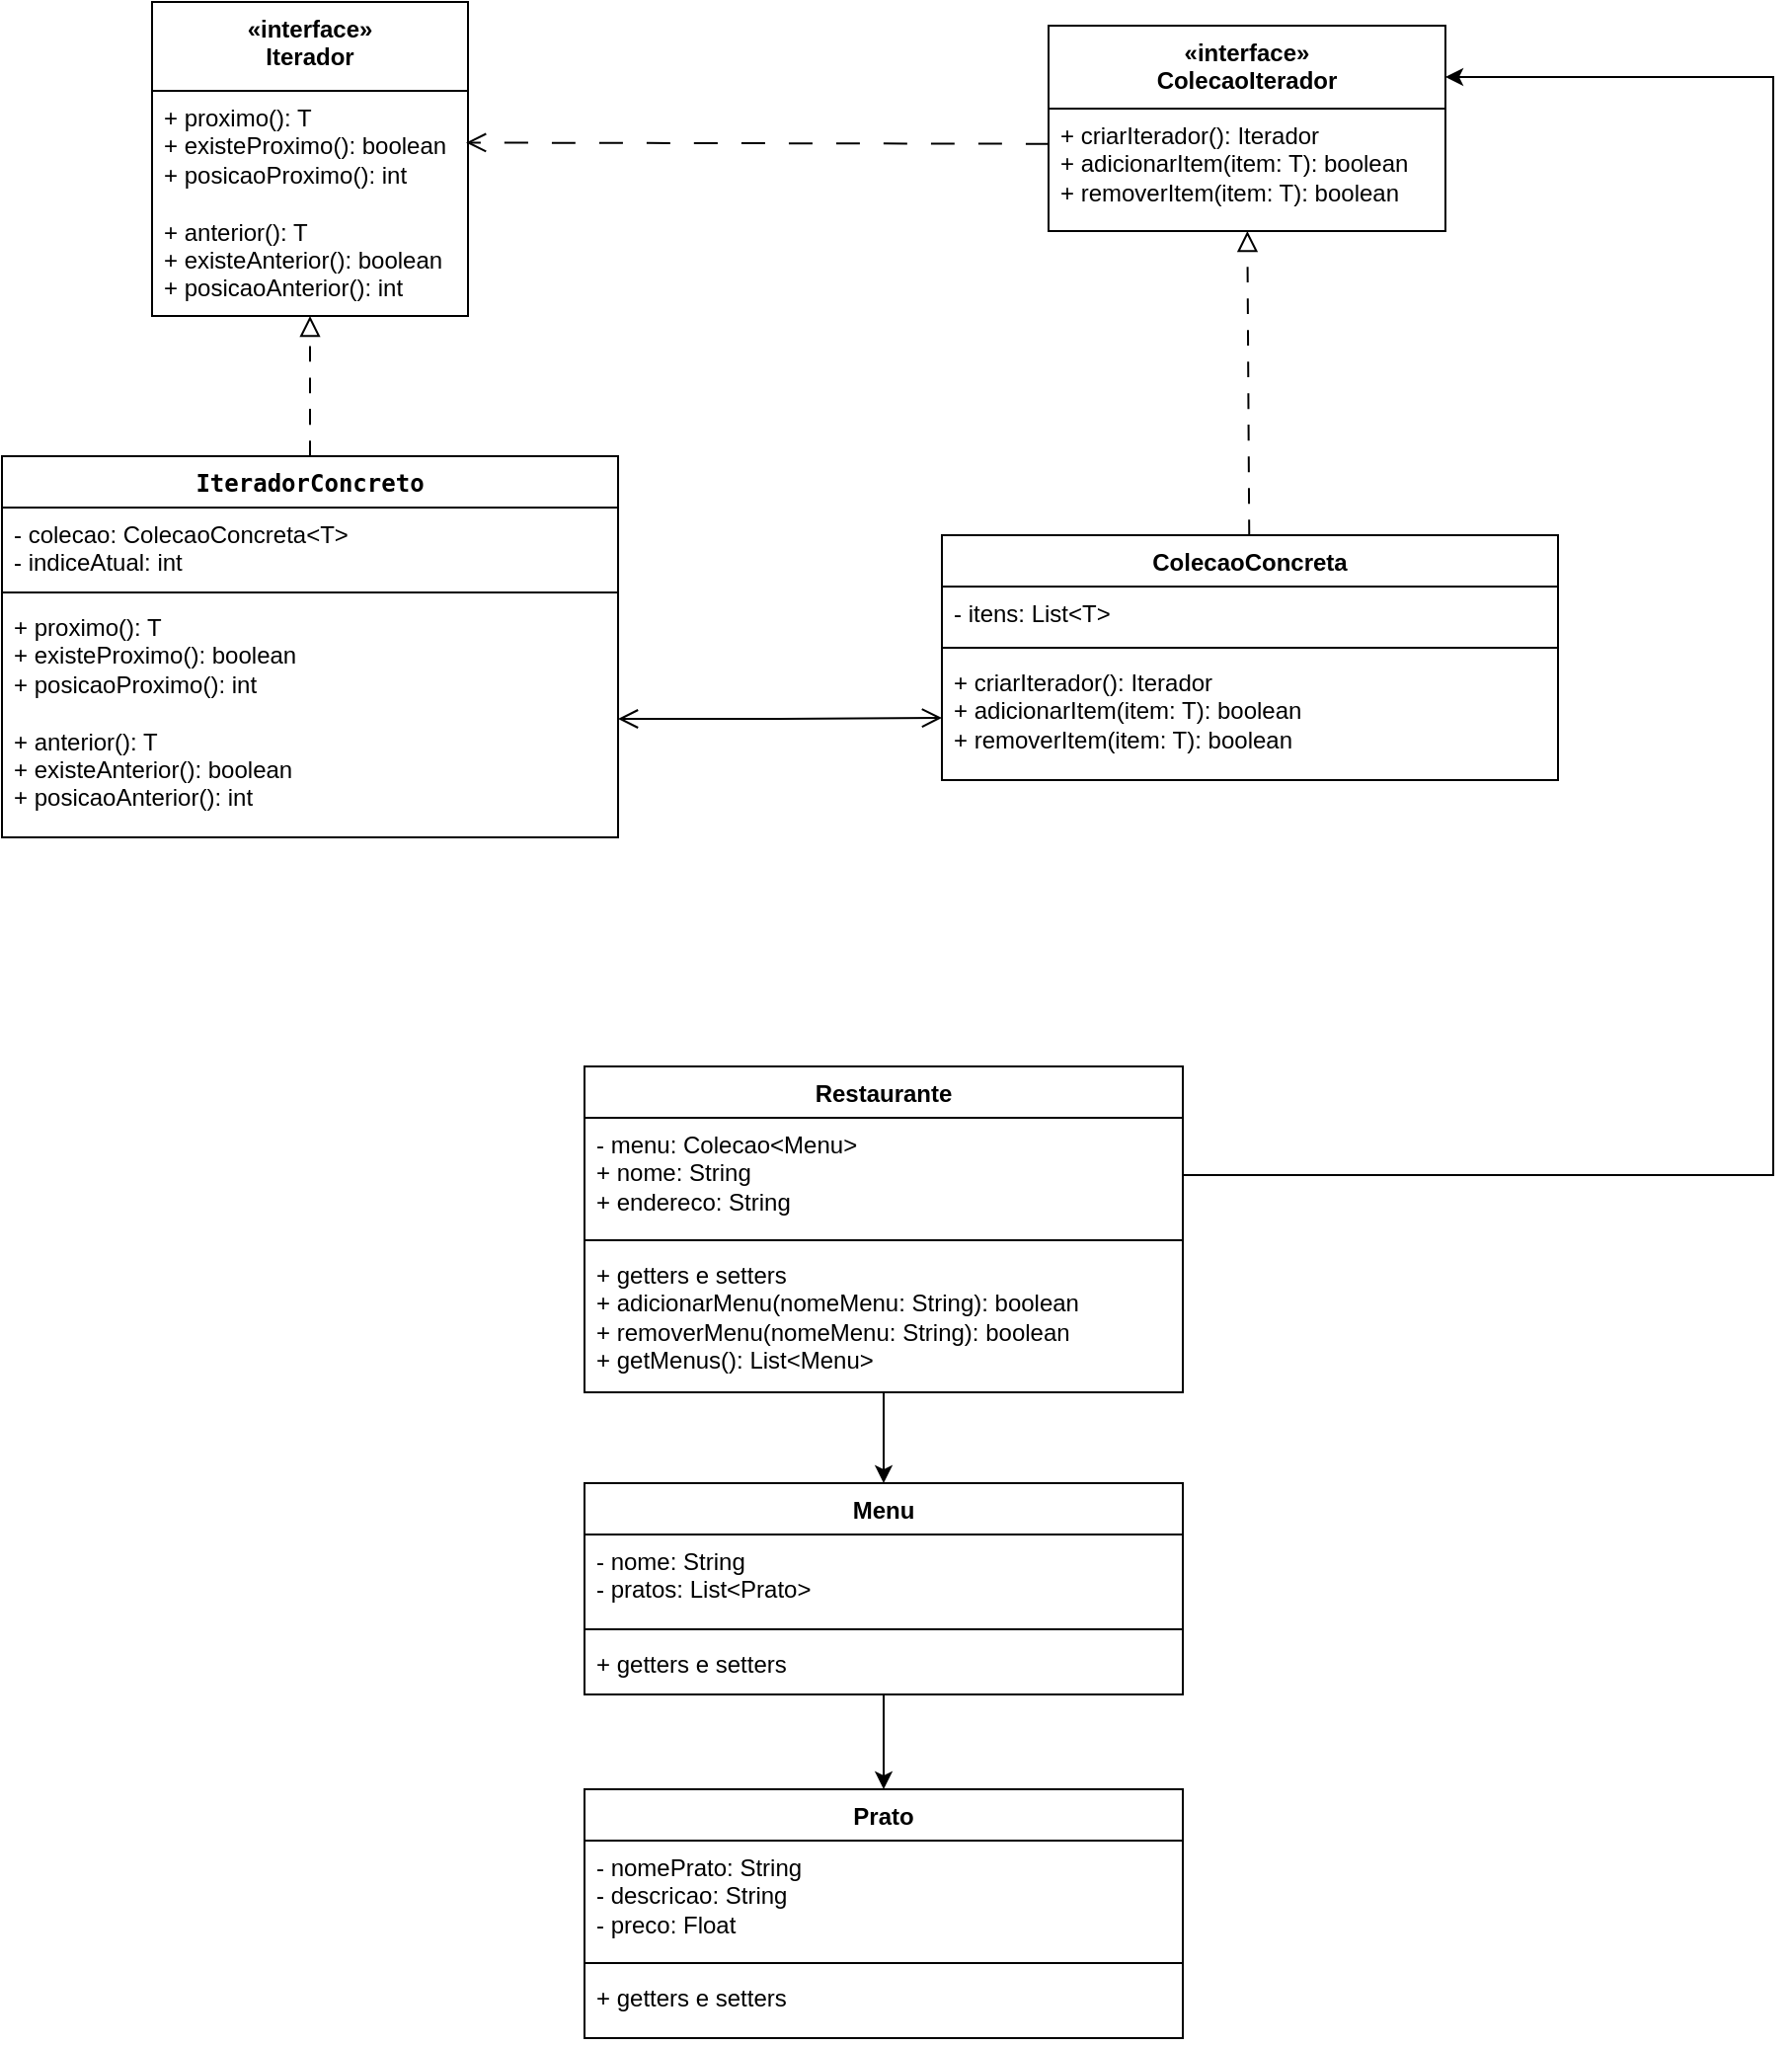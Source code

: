 <?xml version="1.0" encoding="UTF-8"?>
<mxfile version="25.0.3">
  <diagram name="Página-1" id="2hmf6Ge8xHbBmtAknOEL">
    <mxGraphModel dx="3268" dy="2294" grid="0" gridSize="10" guides="1" tooltips="1" connect="1" arrows="1" fold="1" page="0" pageScale="1" pageWidth="827" pageHeight="1169" math="0" shadow="0">
      <root>
        <mxCell id="0" />
        <mxCell id="1" parent="0" />
        <mxCell id="2" value="&lt;div&gt;«interface»&lt;/div&gt;&lt;div&gt;Iterador&lt;br&gt;&lt;/div&gt;" style="swimlane;fontStyle=1;align=center;verticalAlign=top;childLayout=stackLayout;horizontal=1;startSize=45;horizontalStack=0;resizeParent=1;resizeParentMax=0;resizeLast=0;collapsible=1;marginBottom=0;whiteSpace=wrap;html=1;" vertex="1" parent="1">
          <mxGeometry x="-278" y="-602" width="160" height="159" as="geometry" />
        </mxCell>
        <mxCell id="3" value="&lt;div&gt;+ proximo(): T&lt;br&gt;&lt;/div&gt;&lt;div&gt;+ existeProximo(): boolean&lt;/div&gt;&lt;div&gt;+ posicaoProximo(): int&lt;/div&gt;&lt;div&gt;&lt;br&gt;&lt;/div&gt;&lt;div&gt;+ anterior(): T&lt;br&gt;+ existeAnterior(): boolean&lt;/div&gt;&lt;div&gt;+ posicaoAnterior(): int&lt;br&gt;&lt;/div&gt;" style="text;strokeColor=none;fillColor=none;align=left;verticalAlign=top;spacingLeft=4;spacingRight=4;overflow=hidden;rotatable=0;points=[[0,0.5],[1,0.5]];portConstraint=eastwest;whiteSpace=wrap;html=1;" vertex="1" parent="2">
          <mxGeometry y="45" width="160" height="114" as="geometry" />
        </mxCell>
        <mxCell id="4" style="edgeStyle=orthogonalEdgeStyle;rounded=0;orthogonalLoop=1;jettySize=auto;html=1;entryX=0.5;entryY=0;entryDx=0;entryDy=0;" edge="1" source="5" target="28" parent="1">
          <mxGeometry relative="1" as="geometry" />
        </mxCell>
        <mxCell id="5" value="Restaurante" style="swimlane;fontStyle=1;align=center;verticalAlign=top;childLayout=stackLayout;horizontal=1;startSize=26;horizontalStack=0;resizeParent=1;resizeParentMax=0;resizeLast=0;collapsible=1;marginBottom=0;whiteSpace=wrap;html=1;" vertex="1" parent="1">
          <mxGeometry x="-59" y="-63" width="303" height="165" as="geometry" />
        </mxCell>
        <mxCell id="6" value="&lt;div&gt;- menu:&amp;nbsp;Colecao&amp;lt;Menu&amp;gt;&lt;/div&gt;&lt;div&gt;+ nome: String&lt;br&gt;&lt;/div&gt;&lt;div&gt;+ endereco: String&lt;br&gt;&lt;/div&gt;" style="text;strokeColor=none;fillColor=none;align=left;verticalAlign=top;spacingLeft=4;spacingRight=4;overflow=hidden;rotatable=0;points=[[0,0.5],[1,0.5]];portConstraint=eastwest;whiteSpace=wrap;html=1;" vertex="1" parent="5">
          <mxGeometry y="26" width="303" height="58" as="geometry" />
        </mxCell>
        <mxCell id="7" value="" style="line;strokeWidth=1;fillColor=none;align=left;verticalAlign=middle;spacingTop=-1;spacingLeft=3;spacingRight=3;rotatable=0;labelPosition=right;points=[];portConstraint=eastwest;strokeColor=inherit;" vertex="1" parent="5">
          <mxGeometry y="84" width="303" height="8" as="geometry" />
        </mxCell>
        <mxCell id="8" value="&lt;div&gt;&lt;code&gt;&lt;/code&gt;&lt;span class=&quot;hljs-operator&quot;&gt;+ getters e setters&lt;br&gt;&lt;/span&gt;&lt;/div&gt;&lt;div&gt;&lt;span class=&quot;hljs-operator&quot;&gt;+&lt;/span&gt; adicionarMenu(nomeMenu: String): boolean&lt;br&gt;&lt;/div&gt;&lt;div&gt;&lt;span class=&quot;hljs-operator&quot;&gt;+&lt;/span&gt; removerMenu(nomeMenu: String): &lt;span class=&quot;hljs-type&quot;&gt;boolean&lt;/span&gt;&lt;/div&gt;&lt;div&gt;&lt;span class=&quot;hljs-operator&quot;&gt;+&lt;/span&gt; getMenus():&amp;nbsp;List&amp;lt;Menu&amp;gt;&lt;/div&gt;&lt;div&gt;&lt;br&gt;&lt;/div&gt;&lt;div&gt;&lt;br&gt;&lt;/div&gt;" style="text;strokeColor=none;fillColor=none;align=left;verticalAlign=top;spacingLeft=4;spacingRight=4;overflow=hidden;rotatable=0;points=[[0,0.5],[1,0.5]];portConstraint=eastwest;whiteSpace=wrap;html=1;" vertex="1" parent="5">
          <mxGeometry y="92" width="303" height="73" as="geometry" />
        </mxCell>
        <mxCell id="9" value="&lt;div&gt;&lt;div&gt;«interface»&lt;/div&gt;&lt;/div&gt;&lt;div&gt;ColecaoIterador&lt;/div&gt;" style="swimlane;fontStyle=1;align=center;verticalAlign=top;childLayout=stackLayout;horizontal=1;startSize=42;horizontalStack=0;resizeParent=1;resizeParentMax=0;resizeLast=0;collapsible=1;marginBottom=0;whiteSpace=wrap;html=1;" vertex="1" parent="1">
          <mxGeometry x="176" y="-590" width="201" height="104" as="geometry" />
        </mxCell>
        <mxCell id="10" value="&lt;div&gt;+ criarIterador(): Iterador&lt;/div&gt;&lt;div&gt;+ adicionarItem(item: T): boolean&lt;/div&gt;&lt;div&gt;+ removerItem(item: T): boolean&lt;br&gt;&lt;/div&gt;" style="text;strokeColor=none;fillColor=none;align=left;verticalAlign=top;spacingLeft=4;spacingRight=4;overflow=hidden;rotatable=0;points=[[0,0.5],[1,0.5]];portConstraint=eastwest;whiteSpace=wrap;html=1;" vertex="1" parent="9">
          <mxGeometry y="42" width="201" height="62" as="geometry" />
        </mxCell>
        <mxCell id="11" value="" style="endArrow=open;html=1;rounded=0;fontSize=12;startSize=8;endSize=8;curved=1;exitX=0.002;exitY=0.288;exitDx=0;exitDy=0;exitPerimeter=0;entryX=0.994;entryY=0.23;entryDx=0;entryDy=0;entryPerimeter=0;dashed=1;dashPattern=12 12;endFill=0;" edge="1" source="10" target="3" parent="1">
          <mxGeometry width="50" height="50" relative="1" as="geometry">
            <mxPoint x="60" y="-266" as="sourcePoint" />
            <mxPoint x="110" y="-316" as="targetPoint" />
          </mxGeometry>
        </mxCell>
        <mxCell id="12" value="" style="edgeStyle=none;curved=1;rounded=0;orthogonalLoop=1;jettySize=auto;html=1;fontSize=12;startSize=8;endSize=8;startArrow=none;startFill=0;dashed=1;dashPattern=8 8;endArrow=block;endFill=0;" edge="1" source="13" target="3" parent="1">
          <mxGeometry relative="1" as="geometry" />
        </mxCell>
        <mxCell id="13" value="&lt;div&gt;&lt;code&gt;IteradorConcreto&lt;/code&gt;&lt;/div&gt;&lt;div&gt;&lt;code&gt;&lt;/code&gt;&lt;/div&gt;" style="swimlane;fontStyle=1;align=center;verticalAlign=top;childLayout=stackLayout;horizontal=1;startSize=26;horizontalStack=0;resizeParent=1;resizeParentMax=0;resizeLast=0;collapsible=1;marginBottom=0;whiteSpace=wrap;html=1;" vertex="1" parent="1">
          <mxGeometry x="-354" y="-372" width="312" height="193" as="geometry" />
        </mxCell>
        <mxCell id="14" value="&lt;div&gt;- colecao: ColecaoConcreta&amp;lt;T&amp;gt;&lt;/div&gt;&lt;div&gt;- indiceAtual: int&lt;br&gt;&lt;/div&gt;" style="text;strokeColor=none;fillColor=none;align=left;verticalAlign=top;spacingLeft=4;spacingRight=4;overflow=hidden;rotatable=0;points=[[0,0.5],[1,0.5]];portConstraint=eastwest;whiteSpace=wrap;html=1;" vertex="1" parent="13">
          <mxGeometry y="26" width="312" height="39" as="geometry" />
        </mxCell>
        <mxCell id="15" value="" style="line;strokeWidth=1;fillColor=none;align=left;verticalAlign=middle;spacingTop=-1;spacingLeft=3;spacingRight=3;rotatable=0;labelPosition=right;points=[];portConstraint=eastwest;strokeColor=inherit;" vertex="1" parent="13">
          <mxGeometry y="65" width="312" height="8" as="geometry" />
        </mxCell>
        <mxCell id="16" value="&lt;div&gt;&lt;code&gt;&lt;/code&gt;&lt;span class=&quot;hljs-operator&quot;&gt;+&lt;/span&gt; proximo(): T&lt;/div&gt;&lt;div&gt;&lt;span class=&quot;hljs-operator&quot;&gt;+&lt;/span&gt; existeProximo(): &lt;span class=&quot;hljs-type&quot;&gt;boolean&lt;/span&gt;&lt;/div&gt;&lt;div&gt;&lt;span class=&quot;hljs-operator&quot;&gt;+&lt;/span&gt; posicaoProximo(): &lt;span class=&quot;hljs-type&quot;&gt;int&lt;/span&gt;&lt;/div&gt;&lt;div&gt;&lt;br&gt;&lt;/div&gt;&lt;div&gt;&lt;span class=&quot;hljs-operator&quot;&gt;+&lt;/span&gt; anterior(): T &lt;/div&gt;&lt;div&gt;&lt;span class=&quot;hljs-operator&quot;&gt;+&lt;/span&gt; existeAnterior(): &lt;span class=&quot;hljs-type&quot;&gt;boolean&lt;/span&gt;&lt;/div&gt;&lt;div&gt;&lt;span class=&quot;hljs-operator&quot;&gt;+&lt;/span&gt; posicaoAnterior(): &lt;span class=&quot;hljs-type&quot;&gt;int&lt;/span&gt;&lt;/div&gt;&lt;div&gt;&lt;br&gt;&lt;/div&gt;" style="text;strokeColor=none;fillColor=none;align=left;verticalAlign=top;spacingLeft=4;spacingRight=4;overflow=hidden;rotatable=0;points=[[0,0.5],[1,0.5]];portConstraint=eastwest;whiteSpace=wrap;html=1;" vertex="1" parent="13">
          <mxGeometry y="73" width="312" height="120" as="geometry" />
        </mxCell>
        <mxCell id="17" value="" style="edgeStyle=none;curved=1;rounded=0;orthogonalLoop=1;jettySize=auto;html=1;fontSize=12;startSize=8;endSize=8;endArrow=block;endFill=0;dashed=1;dashPattern=8 8;" edge="1" source="18" target="10" parent="1">
          <mxGeometry relative="1" as="geometry" />
        </mxCell>
        <mxCell id="18" value="ColecaoConcreta" style="swimlane;fontStyle=1;align=center;verticalAlign=top;childLayout=stackLayout;horizontal=1;startSize=26;horizontalStack=0;resizeParent=1;resizeParentMax=0;resizeLast=0;collapsible=1;marginBottom=0;whiteSpace=wrap;html=1;" vertex="1" parent="1">
          <mxGeometry x="122" y="-332" width="312" height="124" as="geometry" />
        </mxCell>
        <mxCell id="19" value="&lt;div&gt;- itens: List&amp;lt;T&amp;gt;&lt;/div&gt;" style="text;strokeColor=none;fillColor=none;align=left;verticalAlign=top;spacingLeft=4;spacingRight=4;overflow=hidden;rotatable=0;points=[[0,0.5],[1,0.5]];portConstraint=eastwest;whiteSpace=wrap;html=1;" vertex="1" parent="18">
          <mxGeometry y="26" width="312" height="27" as="geometry" />
        </mxCell>
        <mxCell id="20" value="" style="line;strokeWidth=1;fillColor=none;align=left;verticalAlign=middle;spacingTop=-1;spacingLeft=3;spacingRight=3;rotatable=0;labelPosition=right;points=[];portConstraint=eastwest;strokeColor=inherit;" vertex="1" parent="18">
          <mxGeometry y="53" width="312" height="8" as="geometry" />
        </mxCell>
        <mxCell id="21" value="&lt;div&gt;+ criarIterador(): Iterador&lt;/div&gt;&lt;div&gt;+ adicionarItem(item: T): boolean&lt;/div&gt;&lt;div&gt;+ removerItem(item: T): boolean&lt;br&gt;&lt;/div&gt;" style="text;strokeColor=none;fillColor=none;align=left;verticalAlign=top;spacingLeft=4;spacingRight=4;overflow=hidden;rotatable=0;points=[[0,0.5],[1,0.5]];portConstraint=eastwest;whiteSpace=wrap;html=1;" vertex="1" parent="18">
          <mxGeometry y="61" width="312" height="63" as="geometry" />
        </mxCell>
        <mxCell id="22" style="edgeStyle=orthogonalEdgeStyle;rounded=0;orthogonalLoop=1;jettySize=auto;html=1;entryX=0;entryY=0.5;entryDx=0;entryDy=0;fontSize=12;startSize=8;endSize=8;startArrow=open;startFill=0;endArrow=open;endFill=0;" edge="1" source="16" target="21" parent="1">
          <mxGeometry relative="1" as="geometry" />
        </mxCell>
        <mxCell id="23" value="Prato" style="swimlane;fontStyle=1;align=center;verticalAlign=top;childLayout=stackLayout;horizontal=1;startSize=26;horizontalStack=0;resizeParent=1;resizeParentMax=0;resizeLast=0;collapsible=1;marginBottom=0;whiteSpace=wrap;html=1;" vertex="1" parent="1">
          <mxGeometry x="-59" y="303" width="303" height="126" as="geometry" />
        </mxCell>
        <mxCell id="24" value="&lt;div&gt;- nomePrato: String&lt;br&gt;&lt;/div&gt;&lt;div&gt;- descricao: String&lt;/div&gt;&lt;div&gt;- preco: Float&lt;br&gt;&lt;/div&gt;" style="text;strokeColor=none;fillColor=none;align=left;verticalAlign=top;spacingLeft=4;spacingRight=4;overflow=hidden;rotatable=0;points=[[0,0.5],[1,0.5]];portConstraint=eastwest;whiteSpace=wrap;html=1;" vertex="1" parent="23">
          <mxGeometry y="26" width="303" height="58" as="geometry" />
        </mxCell>
        <mxCell id="25" value="" style="line;strokeWidth=1;fillColor=none;align=left;verticalAlign=middle;spacingTop=-1;spacingLeft=3;spacingRight=3;rotatable=0;labelPosition=right;points=[];portConstraint=eastwest;strokeColor=inherit;" vertex="1" parent="23">
          <mxGeometry y="84" width="303" height="8" as="geometry" />
        </mxCell>
        <mxCell id="26" value="&lt;div&gt;&lt;code&gt;&lt;/code&gt;&lt;span class=&quot;hljs-operator&quot;&gt;+ getters e setters&lt;br&gt;&lt;/span&gt;&lt;/div&gt;&lt;div&gt;&lt;br&gt;&lt;/div&gt;&lt;div&gt;&lt;br&gt;&lt;/div&gt;" style="text;strokeColor=none;fillColor=none;align=left;verticalAlign=top;spacingLeft=4;spacingRight=4;overflow=hidden;rotatable=0;points=[[0,0.5],[1,0.5]];portConstraint=eastwest;whiteSpace=wrap;html=1;" vertex="1" parent="23">
          <mxGeometry y="92" width="303" height="34" as="geometry" />
        </mxCell>
        <mxCell id="27" style="edgeStyle=orthogonalEdgeStyle;rounded=0;orthogonalLoop=1;jettySize=auto;html=1;entryX=0.5;entryY=0;entryDx=0;entryDy=0;" edge="1" source="28" target="23" parent="1">
          <mxGeometry relative="1" as="geometry" />
        </mxCell>
        <mxCell id="28" value="Menu" style="swimlane;fontStyle=1;align=center;verticalAlign=top;childLayout=stackLayout;horizontal=1;startSize=26;horizontalStack=0;resizeParent=1;resizeParentMax=0;resizeLast=0;collapsible=1;marginBottom=0;whiteSpace=wrap;html=1;" vertex="1" parent="1">
          <mxGeometry x="-59" y="148" width="303" height="107" as="geometry" />
        </mxCell>
        <mxCell id="29" value="&lt;div&gt;- nome: String&lt;/div&gt;&lt;div&gt;- pratos: List&amp;lt;Prato&amp;gt;&lt;br&gt;&lt;/div&gt;" style="text;strokeColor=none;fillColor=none;align=left;verticalAlign=top;spacingLeft=4;spacingRight=4;overflow=hidden;rotatable=0;points=[[0,0.5],[1,0.5]];portConstraint=eastwest;whiteSpace=wrap;html=1;" vertex="1" parent="28">
          <mxGeometry y="26" width="303" height="44" as="geometry" />
        </mxCell>
        <mxCell id="30" value="" style="line;strokeWidth=1;fillColor=none;align=left;verticalAlign=middle;spacingTop=-1;spacingLeft=3;spacingRight=3;rotatable=0;labelPosition=right;points=[];portConstraint=eastwest;strokeColor=inherit;" vertex="1" parent="28">
          <mxGeometry y="70" width="303" height="8" as="geometry" />
        </mxCell>
        <mxCell id="31" value="&lt;div&gt;&lt;code&gt;&lt;/code&gt;&lt;span class=&quot;hljs-operator&quot;&gt;+ getters e setters&lt;br&gt;&lt;/span&gt;&lt;/div&gt;&lt;div&gt;&lt;br&gt;&lt;/div&gt;&lt;div&gt;&lt;br&gt;&lt;/div&gt;" style="text;strokeColor=none;fillColor=none;align=left;verticalAlign=top;spacingLeft=4;spacingRight=4;overflow=hidden;rotatable=0;points=[[0,0.5],[1,0.5]];portConstraint=eastwest;whiteSpace=wrap;html=1;" vertex="1" parent="28">
          <mxGeometry y="78" width="303" height="29" as="geometry" />
        </mxCell>
        <mxCell id="32" style="edgeStyle=orthogonalEdgeStyle;rounded=0;orthogonalLoop=1;jettySize=auto;html=1;entryX=1;entryY=0.25;entryDx=0;entryDy=0;" edge="1" source="6" target="9" parent="1">
          <mxGeometry relative="1" as="geometry">
            <Array as="points">
              <mxPoint x="543" y="-8" />
              <mxPoint x="543" y="-564" />
            </Array>
          </mxGeometry>
        </mxCell>
      </root>
    </mxGraphModel>
  </diagram>
</mxfile>
